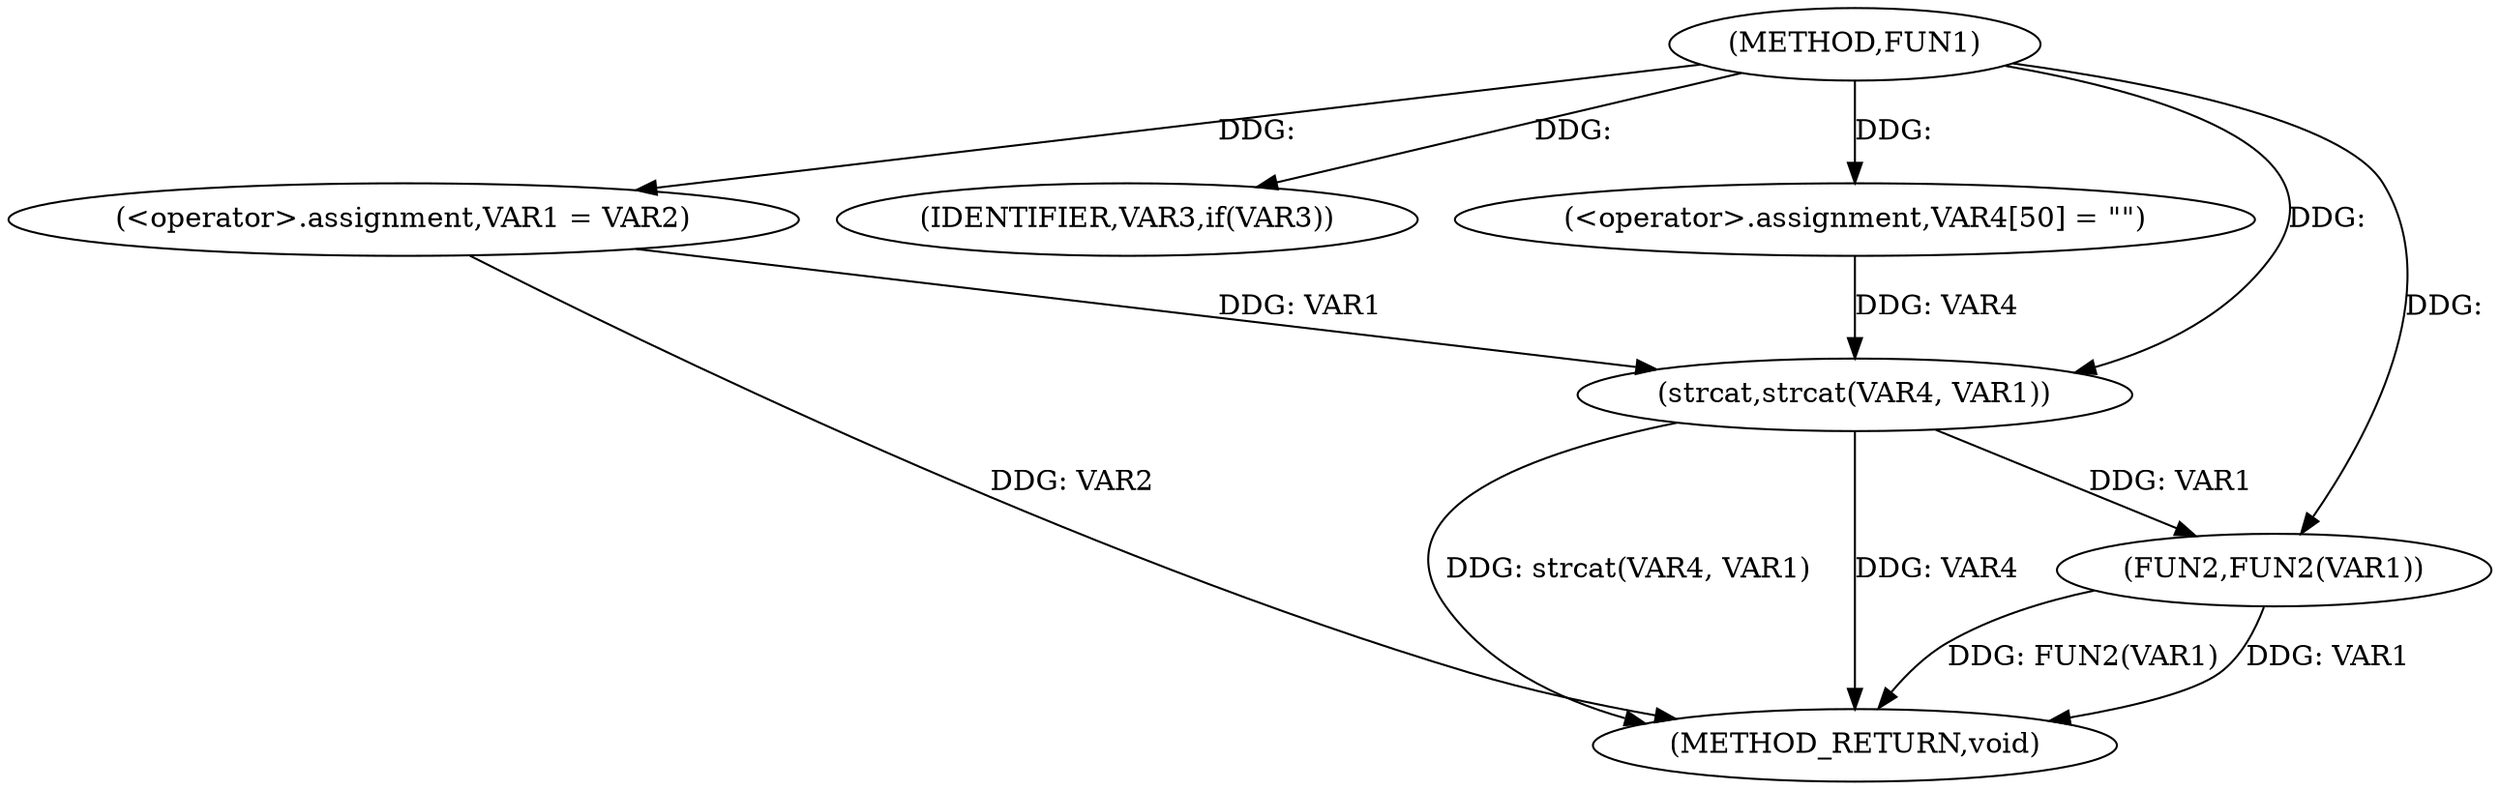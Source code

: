 digraph FUN1 {  
"1000100" [label = "(METHOD,FUN1)" ]
"1000120" [label = "(METHOD_RETURN,void)" ]
"1000104" [label = "(<operator>.assignment,VAR1 = VAR2)" ]
"1000108" [label = "(IDENTIFIER,VAR3,if(VAR3))" ]
"1000112" [label = "(<operator>.assignment,VAR4[50] = \"\")" ]
"1000115" [label = "(strcat,strcat(VAR4, VAR1))" ]
"1000118" [label = "(FUN2,FUN2(VAR1))" ]
  "1000115" -> "1000120"  [ label = "DDG: strcat(VAR4, VAR1)"] 
  "1000118" -> "1000120"  [ label = "DDG: FUN2(VAR1)"] 
  "1000118" -> "1000120"  [ label = "DDG: VAR1"] 
  "1000115" -> "1000120"  [ label = "DDG: VAR4"] 
  "1000104" -> "1000120"  [ label = "DDG: VAR2"] 
  "1000100" -> "1000104"  [ label = "DDG: "] 
  "1000100" -> "1000108"  [ label = "DDG: "] 
  "1000100" -> "1000112"  [ label = "DDG: "] 
  "1000112" -> "1000115"  [ label = "DDG: VAR4"] 
  "1000100" -> "1000115"  [ label = "DDG: "] 
  "1000104" -> "1000115"  [ label = "DDG: VAR1"] 
  "1000115" -> "1000118"  [ label = "DDG: VAR1"] 
  "1000100" -> "1000118"  [ label = "DDG: "] 
}

